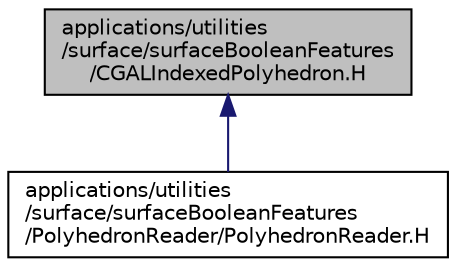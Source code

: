 digraph "applications/utilities/surface/surfaceBooleanFeatures/CGALIndexedPolyhedron.H"
{
  bgcolor="transparent";
  edge [fontname="Helvetica",fontsize="10",labelfontname="Helvetica",labelfontsize="10"];
  node [fontname="Helvetica",fontsize="10",shape=record];
  Node1 [label="applications/utilities\l/surface/surfaceBooleanFeatures\l/CGALIndexedPolyhedron.H",height=0.2,width=0.4,color="black", fillcolor="grey75", style="filled" fontcolor="black"];
  Node1 -> Node2 [dir="back",color="midnightblue",fontsize="10",style="solid",fontname="Helvetica"];
  Node2 [label="applications/utilities\l/surface/surfaceBooleanFeatures\l/PolyhedronReader/PolyhedronReader.H",height=0.2,width=0.4,color="black",URL="$PolyhedronReader_8H.html"];
}
